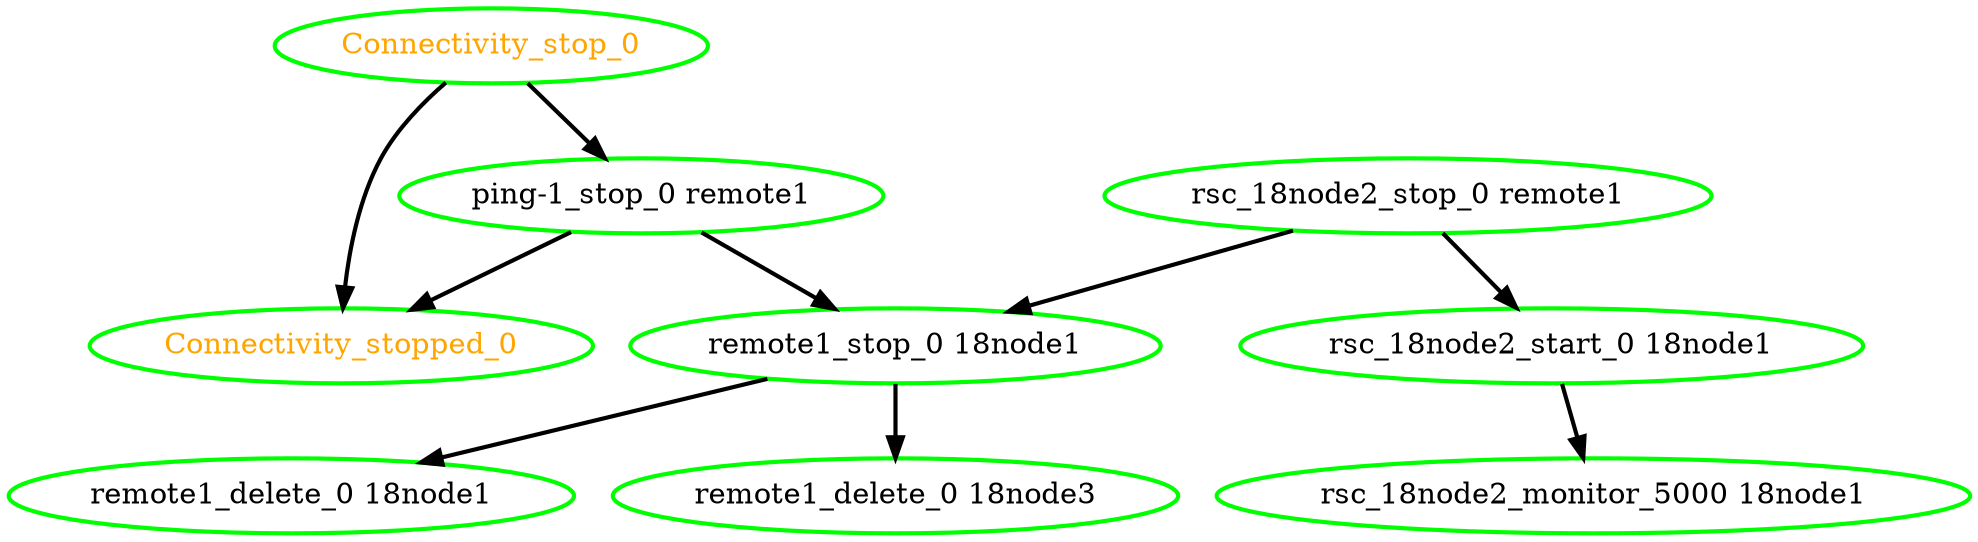  digraph "g" {
"Connectivity_stop_0" -> "Connectivity_stopped_0" [ style = bold]
"Connectivity_stop_0" -> "ping-1_stop_0 remote1" [ style = bold]
"Connectivity_stop_0" [ style=bold color="green" fontcolor="orange"]
"Connectivity_stopped_0" [ style=bold color="green" fontcolor="orange"]
"ping-1_stop_0 remote1" -> "Connectivity_stopped_0" [ style = bold]
"ping-1_stop_0 remote1" -> "remote1_stop_0 18node1" [ style = bold]
"ping-1_stop_0 remote1" [ style=bold color="green" fontcolor="black"]
"remote1_delete_0 18node1" [ style=bold color="green" fontcolor="black"]
"remote1_delete_0 18node3" [ style=bold color="green" fontcolor="black"]
"remote1_stop_0 18node1" -> "remote1_delete_0 18node1" [ style = bold]
"remote1_stop_0 18node1" -> "remote1_delete_0 18node3" [ style = bold]
"remote1_stop_0 18node1" [ style=bold color="green" fontcolor="black"]
"rsc_18node2_monitor_5000 18node1" [ style=bold color="green" fontcolor="black"]
"rsc_18node2_start_0 18node1" -> "rsc_18node2_monitor_5000 18node1" [ style = bold]
"rsc_18node2_start_0 18node1" [ style=bold color="green" fontcolor="black"]
"rsc_18node2_stop_0 remote1" -> "remote1_stop_0 18node1" [ style = bold]
"rsc_18node2_stop_0 remote1" -> "rsc_18node2_start_0 18node1" [ style = bold]
"rsc_18node2_stop_0 remote1" [ style=bold color="green" fontcolor="black"]
}

